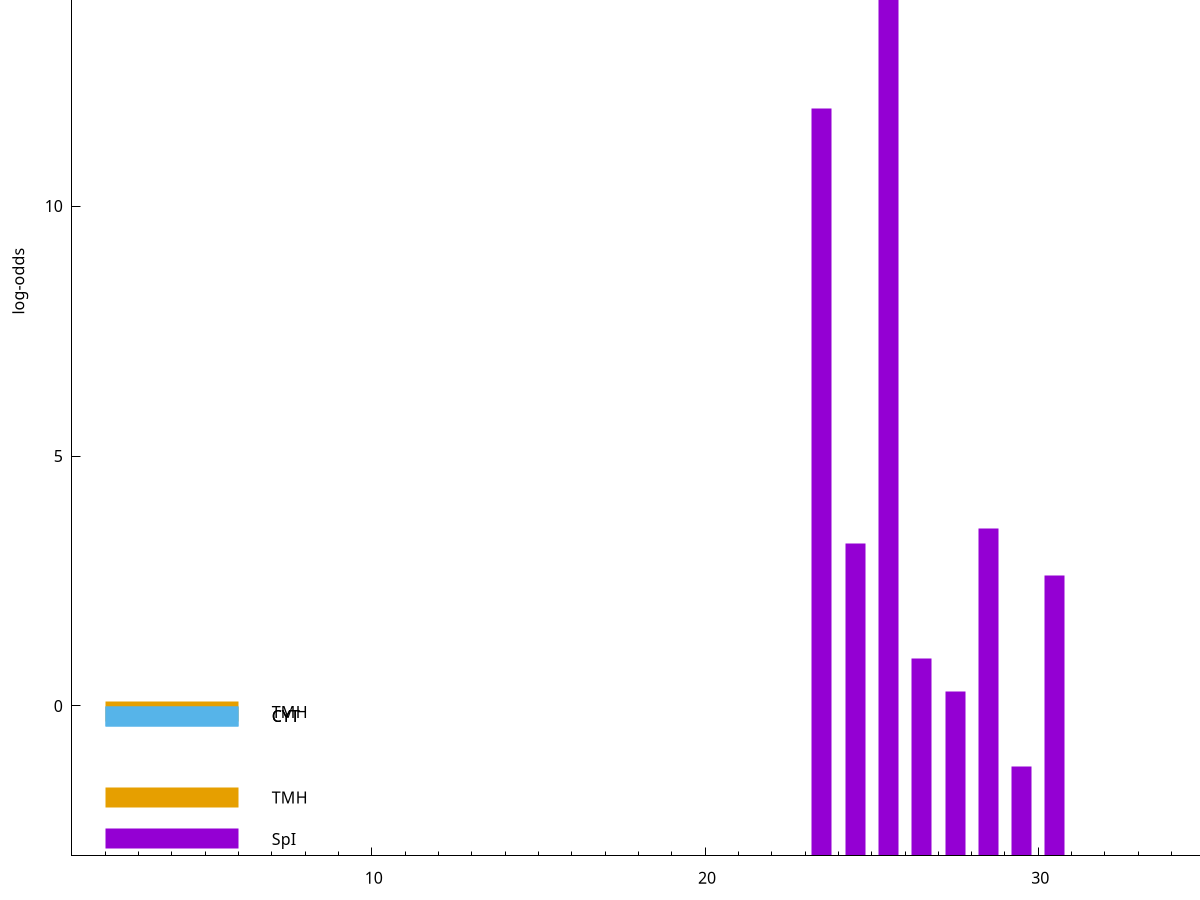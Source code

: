 set title "LipoP predictions for SRR5666568.gff"
set size 2., 1.4
set xrange [1:70] 
set mxtics 10
set yrange [-3:20]
set y2range [0:23]
set ylabel "log-odds"
set term postscript eps color solid "Helvetica" 30
set output "SRR5666568.gff54.eps"
set arrow from 2,16.0163 to 6,16.0163 nohead lt 1 lw 20
set label "SpI" at 7,16.0163
set arrow from 2,-0.118628 to 6,-0.118628 nohead lt 4 lw 20
set label "TMH" at 7,-0.118628
set arrow from 2,-0.200913 to 6,-0.200913 nohead lt 3 lw 20
set label "CYT" at 7,-0.200913
set arrow from 2,-0.200913 to 6,-0.200913 nohead lt 3 lw 20
set label "CYT" at 7,-0.200913
set arrow from 2,-1.83065 to 6,-1.83065 nohead lt 4 lw 20
set label "TMH" at 7,-1.83065
set arrow from 2,-2.65982 to 6,-2.65982 nohead lt 1 lw 20
set label "SpI" at 7,-2.65982
set arrow from 2,16.0163 to 6,16.0163 nohead lt 1 lw 20
set label "SpI" at 7,16.0163
# NOTE: The scores below are the log-odds scores with the threshold
# NOTE: subtracted (a hack to make gnuplot make the histogram all
# NOTE: look nice).
plot "-" axes x1y2 title "" with impulses lt 1 lw 20
25.500000 18.927200
23.500000 14.944500
28.500000 6.549530
24.500000 6.243610
30.500000 5.612300
26.500000 3.945586
27.500000 3.291043
29.500000 1.783790
37.500000 0.339130
e
exit
